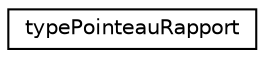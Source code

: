digraph "Graphe hiérarchique des classes"
{
  edge [fontname="Helvetica",fontsize="10",labelfontname="Helvetica",labelfontsize="10"];
  node [fontname="Helvetica",fontsize="10",shape=record];
  rankdir="LR";
  Node0 [label="typePointeauRapport",height=0.2,width=0.4,color="black", fillcolor="white", style="filled",URL="$structtype_pointeau_rapport.html"];
}
